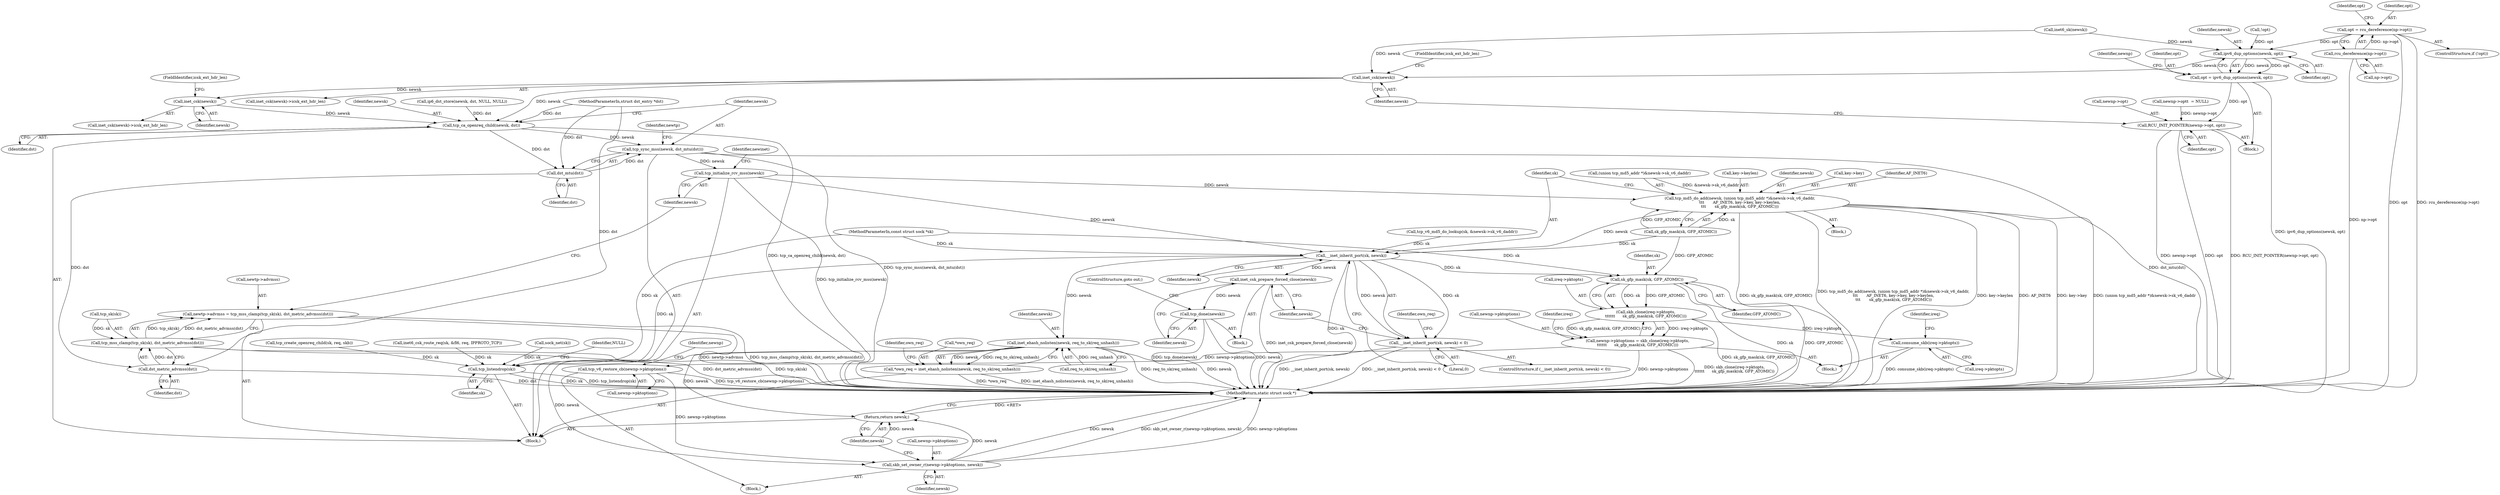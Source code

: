 digraph "0_linux_83eaddab4378db256d00d295bda6ca997cd13a52_0@pointer" {
"1000462" [label="(Call,opt = rcu_dereference(np->opt))"];
"1000464" [label="(Call,rcu_dereference(np->opt))"];
"1000473" [label="(Call,ipv6_dup_options(newsk, opt))"];
"1000471" [label="(Call,opt = ipv6_dup_options(newsk, opt))"];
"1000476" [label="(Call,RCU_INIT_POINTER(newnp->opt, opt))"];
"1000483" [label="(Call,inet_csk(newsk))"];
"1000491" [label="(Call,inet_csk(newsk))"];
"1000501" [label="(Call,tcp_ca_openreq_child(newsk, dst))"];
"1000504" [label="(Call,tcp_sync_mss(newsk, dst_mtu(dst)))"];
"1000517" [label="(Call,tcp_initialize_rcv_mss(newsk))"];
"1000544" [label="(Call,tcp_md5_do_add(newsk, (union tcp_md5_addr *)&newsk->sk_v6_daddr,\n\t\t\t       AF_INET6, key->key, key->keylen,\n\t\t\t       sk_gfp_mask(sk, GFP_ATOMIC)))"];
"1000564" [label="(Call,__inet_inherit_port(sk, newsk))"];
"1000563" [label="(Call,__inet_inherit_port(sk, newsk) < 0)"];
"1000569" [label="(Call,inet_csk_prepare_forced_close(newsk))"];
"1000571" [label="(Call,tcp_done(newsk))"];
"1000577" [label="(Call,inet_ehash_nolisten(newsk, req_to_sk(req_unhash)))"];
"1000574" [label="(Call,*own_req = inet_ehash_nolisten(newsk, req_to_sk(req_unhash)))"];
"1000622" [label="(Call,skb_set_owner_r(newnp->pktoptions, newsk))"];
"1000627" [label="(Return,return newsk;)"];
"1000601" [label="(Call,sk_gfp_mask(sk, GFP_ATOMIC))"];
"1000597" [label="(Call,skb_clone(ireq->pktopts,\n\t\t\t\t\t\t      sk_gfp_mask(sk, GFP_ATOMIC)))"];
"1000593" [label="(Call,newnp->pktoptions = skb_clone(ireq->pktopts,\n\t\t\t\t\t\t      sk_gfp_mask(sk, GFP_ATOMIC)))"];
"1000618" [label="(Call,tcp_v6_restore_cb(newnp->pktoptions))"];
"1000604" [label="(Call,consume_skb(ireq->pktopts))"];
"1000638" [label="(Call,tcp_listendrop(sk))"];
"1000506" [label="(Call,dst_mtu(dst))"];
"1000515" [label="(Call,dst_metric_advmss(dst))"];
"1000512" [label="(Call,tcp_mss_clamp(tcp_sk(sk), dst_metric_advmss(dst)))"];
"1000508" [label="(Call,newtp->advmss = tcp_mss_clamp(tcp_sk(sk), dst_metric_advmss(dst)))"];
"1000482" [label="(Call,inet_csk(newsk)->icsk_ext_hdr_len)"];
"1000117" [label="(Block,)"];
"1000515" [label="(Call,dst_metric_advmss(dst))"];
"1000477" [label="(Call,newnp->opt)"];
"1000509" [label="(Call,newtp->advmss)"];
"1000464" [label="(Call,rcu_dereference(np->opt))"];
"1000469" [label="(Identifier,opt)"];
"1000114" [label="(MethodParameterIn,struct dst_entry *dst)"];
"1000475" [label="(Identifier,opt)"];
"1000506" [label="(Call,dst_mtu(dst))"];
"1000622" [label="(Call,skb_set_owner_r(newnp->pktoptions, newsk))"];
"1000628" [label="(Identifier,newsk)"];
"1000573" [label="(ControlStructure,goto out;)"];
"1000568" [label="(Block,)"];
"1000485" [label="(FieldIdentifier,icsk_ext_hdr_len)"];
"1000577" [label="(Call,inet_ehash_nolisten(newsk, req_to_sk(req_unhash)))"];
"1000470" [label="(Block,)"];
"1000492" [label="(Identifier,newsk)"];
"1000505" [label="(Identifier,newsk)"];
"1000594" [label="(Call,newnp->pktoptions)"];
"1000601" [label="(Call,sk_gfp_mask(sk, GFP_ATOMIC))"];
"1000491" [label="(Call,inet_csk(newsk))"];
"1000314" [label="(Call,ip6_dst_store(newsk, dst, NULL, NULL))"];
"1000517" [label="(Call,tcp_initialize_rcv_mss(newsk))"];
"1000605" [label="(Call,ireq->pktopts)"];
"1000502" [label="(Identifier,newsk)"];
"1000504" [label="(Call,tcp_sync_mss(newsk, dst_mtu(dst)))"];
"1000513" [label="(Call,tcp_sk(sk))"];
"1000583" [label="(Identifier,own_req)"];
"1000478" [label="(Identifier,newnp)"];
"1000565" [label="(Identifier,sk)"];
"1000569" [label="(Call,inet_csk_prepare_forced_close(newsk))"];
"1000597" [label="(Call,skb_clone(ireq->pktopts,\n\t\t\t\t\t\t      sk_gfp_mask(sk, GFP_ATOMIC)))"];
"1000603" [label="(Identifier,GFP_ATOMIC)"];
"1000639" [label="(Identifier,sk)"];
"1000346" [label="(Call,inet6_sk(newsk))"];
"1000623" [label="(Call,newnp->pktoptions)"];
"1000483" [label="(Call,inet_csk(newsk))"];
"1000459" [label="(ControlStructure,if (!opt))"];
"1000575" [label="(Call,*own_req)"];
"1000493" [label="(FieldIdentifier,icsk_ext_hdr_len)"];
"1000546" [label="(Call,(union tcp_md5_addr *)&newsk->sk_v6_daddr)"];
"1000618" [label="(Call,tcp_v6_restore_cb(newnp->pktoptions))"];
"1000535" [label="(Call,tcp_v6_md5_do_lookup(sk, &newsk->sk_v6_daddr))"];
"1000617" [label="(Block,)"];
"1000642" [label="(MethodReturn,static struct sock *)"];
"1000593" [label="(Call,newnp->pktoptions = skb_clone(ireq->pktopts,\n\t\t\t\t\t\t      sk_gfp_mask(sk, GFP_ATOMIC)))"];
"1000521" [label="(Identifier,newinet)"];
"1000474" [label="(Identifier,newsk)"];
"1000417" [label="(Call,newnp->opt\t  = NULL)"];
"1000559" [label="(Call,sk_gfp_mask(sk, GFP_ATOMIC))"];
"1000571" [label="(Call,tcp_done(newsk))"];
"1000463" [label="(Identifier,opt)"];
"1000507" [label="(Identifier,dst)"];
"1000579" [label="(Call,req_to_sk(req_unhash))"];
"1000631" [label="(Call,sock_net(sk))"];
"1000564" [label="(Call,__inet_inherit_port(sk, newsk))"];
"1000578" [label="(Identifier,newsk)"];
"1000570" [label="(Identifier,newsk)"];
"1000516" [label="(Identifier,dst)"];
"1000627" [label="(Return,return newsk;)"];
"1000510" [label="(Identifier,newtp)"];
"1000626" [label="(Identifier,newsk)"];
"1000501" [label="(Call,tcp_ca_openreq_child(newsk, dst))"];
"1000576" [label="(Identifier,own_req)"];
"1000574" [label="(Call,*own_req = inet_ehash_nolisten(newsk, req_to_sk(req_unhash)))"];
"1000462" [label="(Call,opt = rcu_dereference(np->opt))"];
"1000624" [label="(Identifier,newnp)"];
"1000460" [label="(Call,!opt)"];
"1000619" [label="(Call,newnp->pktoptions)"];
"1000503" [label="(Identifier,dst)"];
"1000556" [label="(Call,key->keylen)"];
"1000641" [label="(Identifier,NULL)"];
"1000471" [label="(Call,opt = ipv6_dup_options(newsk, opt))"];
"1000111" [label="(MethodParameterIn,const struct sock *sk)"];
"1000476" [label="(Call,RCU_INIT_POINTER(newnp->opt, opt))"];
"1000563" [label="(Call,__inet_inherit_port(sk, newsk) < 0)"];
"1000638" [label="(Call,tcp_listendrop(sk))"];
"1000465" [label="(Call,np->opt)"];
"1000602" [label="(Identifier,sk)"];
"1000545" [label="(Identifier,newsk)"];
"1000604" [label="(Call,consume_skb(ireq->pktopts))"];
"1000512" [label="(Call,tcp_mss_clamp(tcp_sk(sk), dst_metric_advmss(dst)))"];
"1000480" [label="(Identifier,opt)"];
"1000553" [label="(Call,key->key)"];
"1000552" [label="(Identifier,AF_INET6)"];
"1000301" [label="(Call,tcp_create_openreq_child(sk, req, skb))"];
"1000562" [label="(ControlStructure,if (__inet_inherit_port(sk, newsk) < 0))"];
"1000610" [label="(Identifier,ireq)"];
"1000566" [label="(Identifier,newsk)"];
"1000598" [label="(Call,ireq->pktopts)"];
"1000544" [label="(Call,tcp_md5_do_add(newsk, (union tcp_md5_addr *)&newsk->sk_v6_daddr,\n\t\t\t       AF_INET6, key->key, key->keylen,\n\t\t\t       sk_gfp_mask(sk, GFP_ATOMIC)))"];
"1000592" [label="(Block,)"];
"1000606" [label="(Identifier,ireq)"];
"1000289" [label="(Call,inet6_csk_route_req(sk, &fl6, req, IPPROTO_TCP))"];
"1000472" [label="(Identifier,opt)"];
"1000543" [label="(Block,)"];
"1000518" [label="(Identifier,newsk)"];
"1000508" [label="(Call,newtp->advmss = tcp_mss_clamp(tcp_sk(sk), dst_metric_advmss(dst)))"];
"1000484" [label="(Identifier,newsk)"];
"1000567" [label="(Literal,0)"];
"1000473" [label="(Call,ipv6_dup_options(newsk, opt))"];
"1000572" [label="(Identifier,newsk)"];
"1000490" [label="(Call,inet_csk(newsk)->icsk_ext_hdr_len)"];
"1000462" -> "1000459"  [label="AST: "];
"1000462" -> "1000464"  [label="CFG: "];
"1000463" -> "1000462"  [label="AST: "];
"1000464" -> "1000462"  [label="AST: "];
"1000469" -> "1000462"  [label="CFG: "];
"1000462" -> "1000642"  [label="DDG: opt"];
"1000462" -> "1000642"  [label="DDG: rcu_dereference(np->opt)"];
"1000464" -> "1000462"  [label="DDG: np->opt"];
"1000462" -> "1000473"  [label="DDG: opt"];
"1000464" -> "1000465"  [label="CFG: "];
"1000465" -> "1000464"  [label="AST: "];
"1000464" -> "1000642"  [label="DDG: np->opt"];
"1000473" -> "1000471"  [label="AST: "];
"1000473" -> "1000475"  [label="CFG: "];
"1000474" -> "1000473"  [label="AST: "];
"1000475" -> "1000473"  [label="AST: "];
"1000471" -> "1000473"  [label="CFG: "];
"1000473" -> "1000471"  [label="DDG: newsk"];
"1000473" -> "1000471"  [label="DDG: opt"];
"1000346" -> "1000473"  [label="DDG: newsk"];
"1000460" -> "1000473"  [label="DDG: opt"];
"1000473" -> "1000483"  [label="DDG: newsk"];
"1000471" -> "1000470"  [label="AST: "];
"1000472" -> "1000471"  [label="AST: "];
"1000478" -> "1000471"  [label="CFG: "];
"1000471" -> "1000642"  [label="DDG: ipv6_dup_options(newsk, opt)"];
"1000471" -> "1000476"  [label="DDG: opt"];
"1000476" -> "1000470"  [label="AST: "];
"1000476" -> "1000480"  [label="CFG: "];
"1000477" -> "1000476"  [label="AST: "];
"1000480" -> "1000476"  [label="AST: "];
"1000484" -> "1000476"  [label="CFG: "];
"1000476" -> "1000642"  [label="DDG: RCU_INIT_POINTER(newnp->opt, opt)"];
"1000476" -> "1000642"  [label="DDG: newnp->opt"];
"1000476" -> "1000642"  [label="DDG: opt"];
"1000417" -> "1000476"  [label="DDG: newnp->opt"];
"1000483" -> "1000482"  [label="AST: "];
"1000483" -> "1000484"  [label="CFG: "];
"1000484" -> "1000483"  [label="AST: "];
"1000485" -> "1000483"  [label="CFG: "];
"1000346" -> "1000483"  [label="DDG: newsk"];
"1000483" -> "1000491"  [label="DDG: newsk"];
"1000483" -> "1000501"  [label="DDG: newsk"];
"1000491" -> "1000490"  [label="AST: "];
"1000491" -> "1000492"  [label="CFG: "];
"1000492" -> "1000491"  [label="AST: "];
"1000493" -> "1000491"  [label="CFG: "];
"1000491" -> "1000501"  [label="DDG: newsk"];
"1000501" -> "1000117"  [label="AST: "];
"1000501" -> "1000503"  [label="CFG: "];
"1000502" -> "1000501"  [label="AST: "];
"1000503" -> "1000501"  [label="AST: "];
"1000505" -> "1000501"  [label="CFG: "];
"1000501" -> "1000642"  [label="DDG: tcp_ca_openreq_child(newsk, dst)"];
"1000314" -> "1000501"  [label="DDG: dst"];
"1000114" -> "1000501"  [label="DDG: dst"];
"1000501" -> "1000504"  [label="DDG: newsk"];
"1000501" -> "1000506"  [label="DDG: dst"];
"1000504" -> "1000117"  [label="AST: "];
"1000504" -> "1000506"  [label="CFG: "];
"1000505" -> "1000504"  [label="AST: "];
"1000506" -> "1000504"  [label="AST: "];
"1000510" -> "1000504"  [label="CFG: "];
"1000504" -> "1000642"  [label="DDG: dst_mtu(dst)"];
"1000504" -> "1000642"  [label="DDG: tcp_sync_mss(newsk, dst_mtu(dst))"];
"1000506" -> "1000504"  [label="DDG: dst"];
"1000504" -> "1000517"  [label="DDG: newsk"];
"1000517" -> "1000117"  [label="AST: "];
"1000517" -> "1000518"  [label="CFG: "];
"1000518" -> "1000517"  [label="AST: "];
"1000521" -> "1000517"  [label="CFG: "];
"1000517" -> "1000642"  [label="DDG: tcp_initialize_rcv_mss(newsk)"];
"1000517" -> "1000544"  [label="DDG: newsk"];
"1000517" -> "1000564"  [label="DDG: newsk"];
"1000544" -> "1000543"  [label="AST: "];
"1000544" -> "1000559"  [label="CFG: "];
"1000545" -> "1000544"  [label="AST: "];
"1000546" -> "1000544"  [label="AST: "];
"1000552" -> "1000544"  [label="AST: "];
"1000553" -> "1000544"  [label="AST: "];
"1000556" -> "1000544"  [label="AST: "];
"1000559" -> "1000544"  [label="AST: "];
"1000565" -> "1000544"  [label="CFG: "];
"1000544" -> "1000642"  [label="DDG: key->key"];
"1000544" -> "1000642"  [label="DDG: (union tcp_md5_addr *)&newsk->sk_v6_daddr"];
"1000544" -> "1000642"  [label="DDG: key->keylen"];
"1000544" -> "1000642"  [label="DDG: sk_gfp_mask(sk, GFP_ATOMIC)"];
"1000544" -> "1000642"  [label="DDG: tcp_md5_do_add(newsk, (union tcp_md5_addr *)&newsk->sk_v6_daddr,\n\t\t\t       AF_INET6, key->key, key->keylen,\n\t\t\t       sk_gfp_mask(sk, GFP_ATOMIC))"];
"1000544" -> "1000642"  [label="DDG: AF_INET6"];
"1000546" -> "1000544"  [label="DDG: &newsk->sk_v6_daddr"];
"1000559" -> "1000544"  [label="DDG: sk"];
"1000559" -> "1000544"  [label="DDG: GFP_ATOMIC"];
"1000544" -> "1000564"  [label="DDG: newsk"];
"1000564" -> "1000563"  [label="AST: "];
"1000564" -> "1000566"  [label="CFG: "];
"1000565" -> "1000564"  [label="AST: "];
"1000566" -> "1000564"  [label="AST: "];
"1000567" -> "1000564"  [label="CFG: "];
"1000564" -> "1000642"  [label="DDG: sk"];
"1000564" -> "1000563"  [label="DDG: sk"];
"1000564" -> "1000563"  [label="DDG: newsk"];
"1000559" -> "1000564"  [label="DDG: sk"];
"1000535" -> "1000564"  [label="DDG: sk"];
"1000111" -> "1000564"  [label="DDG: sk"];
"1000564" -> "1000569"  [label="DDG: newsk"];
"1000564" -> "1000577"  [label="DDG: newsk"];
"1000564" -> "1000601"  [label="DDG: sk"];
"1000564" -> "1000638"  [label="DDG: sk"];
"1000563" -> "1000562"  [label="AST: "];
"1000563" -> "1000567"  [label="CFG: "];
"1000567" -> "1000563"  [label="AST: "];
"1000570" -> "1000563"  [label="CFG: "];
"1000576" -> "1000563"  [label="CFG: "];
"1000563" -> "1000642"  [label="DDG: __inet_inherit_port(sk, newsk) < 0"];
"1000563" -> "1000642"  [label="DDG: __inet_inherit_port(sk, newsk)"];
"1000569" -> "1000568"  [label="AST: "];
"1000569" -> "1000570"  [label="CFG: "];
"1000570" -> "1000569"  [label="AST: "];
"1000572" -> "1000569"  [label="CFG: "];
"1000569" -> "1000642"  [label="DDG: inet_csk_prepare_forced_close(newsk)"];
"1000569" -> "1000571"  [label="DDG: newsk"];
"1000571" -> "1000568"  [label="AST: "];
"1000571" -> "1000572"  [label="CFG: "];
"1000572" -> "1000571"  [label="AST: "];
"1000573" -> "1000571"  [label="CFG: "];
"1000571" -> "1000642"  [label="DDG: tcp_done(newsk)"];
"1000571" -> "1000642"  [label="DDG: newsk"];
"1000577" -> "1000574"  [label="AST: "];
"1000577" -> "1000579"  [label="CFG: "];
"1000578" -> "1000577"  [label="AST: "];
"1000579" -> "1000577"  [label="AST: "];
"1000574" -> "1000577"  [label="CFG: "];
"1000577" -> "1000642"  [label="DDG: req_to_sk(req_unhash)"];
"1000577" -> "1000642"  [label="DDG: newsk"];
"1000577" -> "1000574"  [label="DDG: newsk"];
"1000577" -> "1000574"  [label="DDG: req_to_sk(req_unhash)"];
"1000579" -> "1000577"  [label="DDG: req_unhash"];
"1000577" -> "1000622"  [label="DDG: newsk"];
"1000577" -> "1000627"  [label="DDG: newsk"];
"1000574" -> "1000117"  [label="AST: "];
"1000575" -> "1000574"  [label="AST: "];
"1000583" -> "1000574"  [label="CFG: "];
"1000574" -> "1000642"  [label="DDG: *own_req"];
"1000574" -> "1000642"  [label="DDG: inet_ehash_nolisten(newsk, req_to_sk(req_unhash))"];
"1000622" -> "1000617"  [label="AST: "];
"1000622" -> "1000626"  [label="CFG: "];
"1000623" -> "1000622"  [label="AST: "];
"1000626" -> "1000622"  [label="AST: "];
"1000628" -> "1000622"  [label="CFG: "];
"1000622" -> "1000642"  [label="DDG: skb_set_owner_r(newnp->pktoptions, newsk)"];
"1000622" -> "1000642"  [label="DDG: newnp->pktoptions"];
"1000622" -> "1000642"  [label="DDG: newsk"];
"1000618" -> "1000622"  [label="DDG: newnp->pktoptions"];
"1000622" -> "1000627"  [label="DDG: newsk"];
"1000627" -> "1000117"  [label="AST: "];
"1000627" -> "1000628"  [label="CFG: "];
"1000628" -> "1000627"  [label="AST: "];
"1000642" -> "1000627"  [label="CFG: "];
"1000627" -> "1000642"  [label="DDG: <RET>"];
"1000628" -> "1000627"  [label="DDG: newsk"];
"1000601" -> "1000597"  [label="AST: "];
"1000601" -> "1000603"  [label="CFG: "];
"1000602" -> "1000601"  [label="AST: "];
"1000603" -> "1000601"  [label="AST: "];
"1000597" -> "1000601"  [label="CFG: "];
"1000601" -> "1000642"  [label="DDG: sk"];
"1000601" -> "1000642"  [label="DDG: GFP_ATOMIC"];
"1000601" -> "1000597"  [label="DDG: sk"];
"1000601" -> "1000597"  [label="DDG: GFP_ATOMIC"];
"1000111" -> "1000601"  [label="DDG: sk"];
"1000559" -> "1000601"  [label="DDG: GFP_ATOMIC"];
"1000597" -> "1000593"  [label="AST: "];
"1000598" -> "1000597"  [label="AST: "];
"1000593" -> "1000597"  [label="CFG: "];
"1000597" -> "1000642"  [label="DDG: sk_gfp_mask(sk, GFP_ATOMIC)"];
"1000597" -> "1000593"  [label="DDG: ireq->pktopts"];
"1000597" -> "1000593"  [label="DDG: sk_gfp_mask(sk, GFP_ATOMIC)"];
"1000597" -> "1000604"  [label="DDG: ireq->pktopts"];
"1000593" -> "1000592"  [label="AST: "];
"1000594" -> "1000593"  [label="AST: "];
"1000606" -> "1000593"  [label="CFG: "];
"1000593" -> "1000642"  [label="DDG: skb_clone(ireq->pktopts,\n\t\t\t\t\t\t      sk_gfp_mask(sk, GFP_ATOMIC))"];
"1000593" -> "1000642"  [label="DDG: newnp->pktoptions"];
"1000593" -> "1000618"  [label="DDG: newnp->pktoptions"];
"1000618" -> "1000617"  [label="AST: "];
"1000618" -> "1000619"  [label="CFG: "];
"1000619" -> "1000618"  [label="AST: "];
"1000624" -> "1000618"  [label="CFG: "];
"1000618" -> "1000642"  [label="DDG: tcp_v6_restore_cb(newnp->pktoptions)"];
"1000604" -> "1000592"  [label="AST: "];
"1000604" -> "1000605"  [label="CFG: "];
"1000605" -> "1000604"  [label="AST: "];
"1000610" -> "1000604"  [label="CFG: "];
"1000604" -> "1000642"  [label="DDG: consume_skb(ireq->pktopts)"];
"1000638" -> "1000117"  [label="AST: "];
"1000638" -> "1000639"  [label="CFG: "];
"1000639" -> "1000638"  [label="AST: "];
"1000641" -> "1000638"  [label="CFG: "];
"1000638" -> "1000642"  [label="DDG: tcp_listendrop(sk)"];
"1000638" -> "1000642"  [label="DDG: sk"];
"1000631" -> "1000638"  [label="DDG: sk"];
"1000289" -> "1000638"  [label="DDG: sk"];
"1000301" -> "1000638"  [label="DDG: sk"];
"1000111" -> "1000638"  [label="DDG: sk"];
"1000506" -> "1000507"  [label="CFG: "];
"1000507" -> "1000506"  [label="AST: "];
"1000114" -> "1000506"  [label="DDG: dst"];
"1000506" -> "1000515"  [label="DDG: dst"];
"1000515" -> "1000512"  [label="AST: "];
"1000515" -> "1000516"  [label="CFG: "];
"1000516" -> "1000515"  [label="AST: "];
"1000512" -> "1000515"  [label="CFG: "];
"1000515" -> "1000642"  [label="DDG: dst"];
"1000515" -> "1000512"  [label="DDG: dst"];
"1000114" -> "1000515"  [label="DDG: dst"];
"1000512" -> "1000508"  [label="AST: "];
"1000513" -> "1000512"  [label="AST: "];
"1000508" -> "1000512"  [label="CFG: "];
"1000512" -> "1000642"  [label="DDG: tcp_sk(sk)"];
"1000512" -> "1000642"  [label="DDG: dst_metric_advmss(dst)"];
"1000512" -> "1000508"  [label="DDG: tcp_sk(sk)"];
"1000512" -> "1000508"  [label="DDG: dst_metric_advmss(dst)"];
"1000513" -> "1000512"  [label="DDG: sk"];
"1000508" -> "1000117"  [label="AST: "];
"1000509" -> "1000508"  [label="AST: "];
"1000518" -> "1000508"  [label="CFG: "];
"1000508" -> "1000642"  [label="DDG: newtp->advmss"];
"1000508" -> "1000642"  [label="DDG: tcp_mss_clamp(tcp_sk(sk), dst_metric_advmss(dst))"];
}
